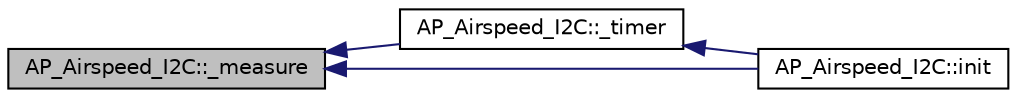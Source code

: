 digraph "AP_Airspeed_I2C::_measure"
{
 // INTERACTIVE_SVG=YES
  edge [fontname="Helvetica",fontsize="10",labelfontname="Helvetica",labelfontsize="10"];
  node [fontname="Helvetica",fontsize="10",shape=record];
  rankdir="LR";
  Node1 [label="AP_Airspeed_I2C::_measure",height=0.2,width=0.4,color="black", fillcolor="grey75", style="filled", fontcolor="black"];
  Node1 -> Node2 [dir="back",color="midnightblue",fontsize="10",style="solid",fontname="Helvetica"];
  Node2 [label="AP_Airspeed_I2C::_timer",height=0.2,width=0.4,color="black", fillcolor="white", style="filled",URL="$classAP__Airspeed__I2C.html#ae0c3a29113f2d510c326ebfc9c430ba6"];
  Node2 -> Node3 [dir="back",color="midnightblue",fontsize="10",style="solid",fontname="Helvetica"];
  Node3 [label="AP_Airspeed_I2C::init",height=0.2,width=0.4,color="black", fillcolor="white", style="filled",URL="$classAP__Airspeed__I2C.html#a4b23d137404cccf692266d066dd126dc"];
  Node1 -> Node3 [dir="back",color="midnightblue",fontsize="10",style="solid",fontname="Helvetica"];
}
